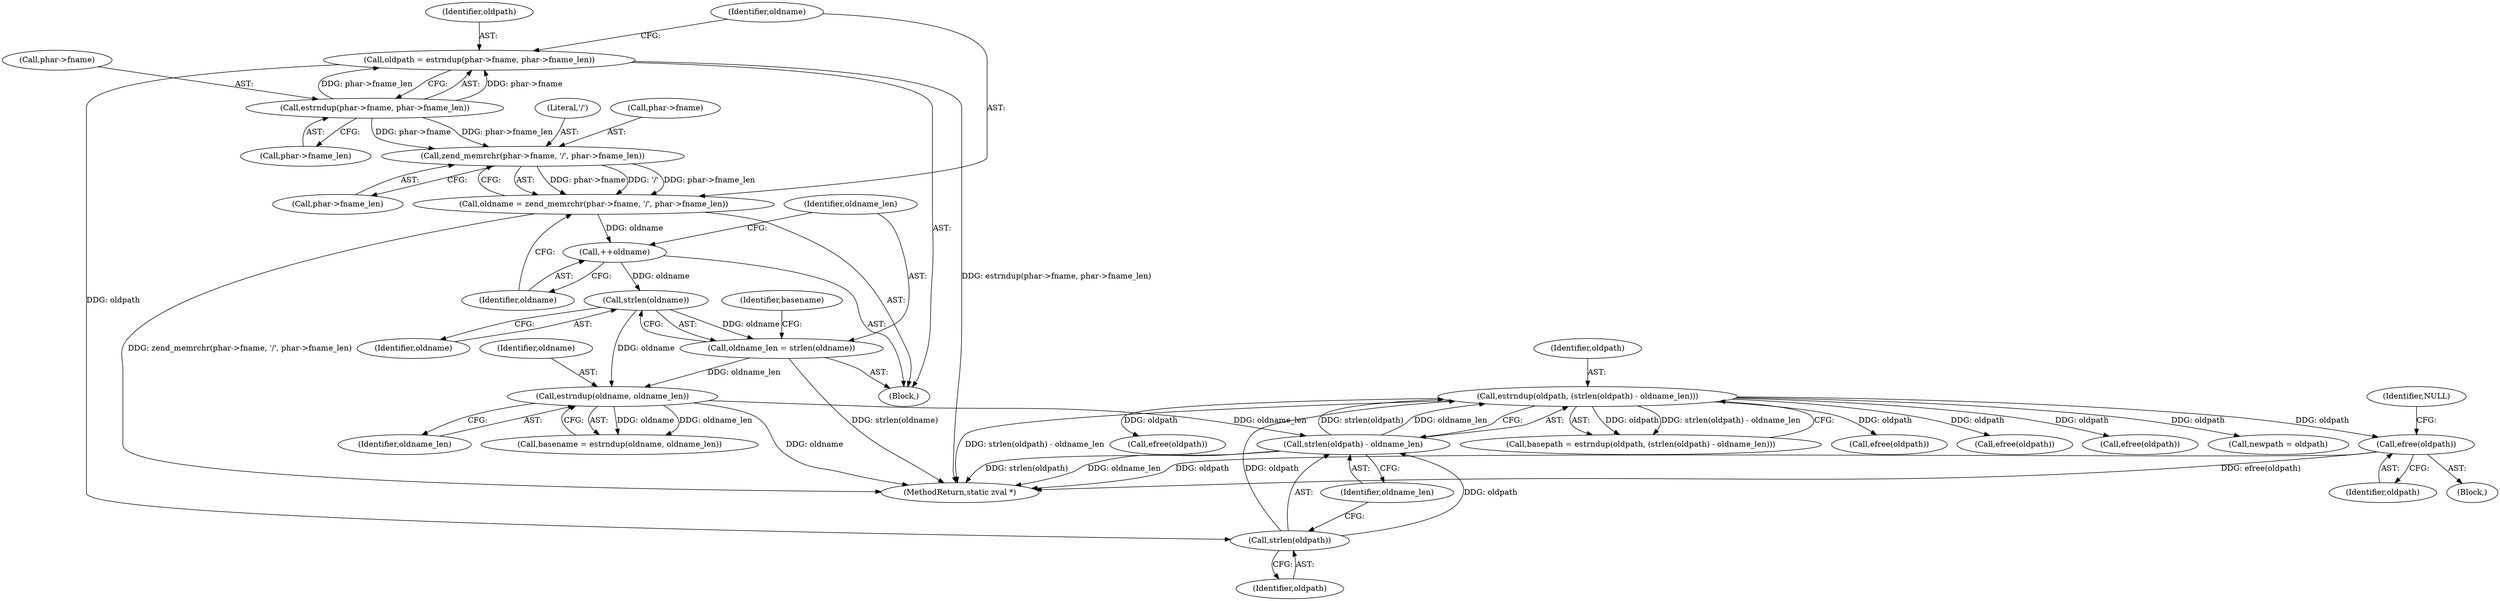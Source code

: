 digraph "0_php_b2cf3f064b8f5efef89bb084521b61318c71781b@API" {
"1000488" [label="(Call,efree(oldpath))"];
"1000321" [label="(Call,estrndup(oldpath, (strlen(oldpath) - oldname_len)))"];
"1000324" [label="(Call,strlen(oldpath))"];
"1000278" [label="(Call,oldpath = estrndup(phar->fname, phar->fname_len))"];
"1000280" [label="(Call,estrndup(phar->fname, phar->fname_len))"];
"1000323" [label="(Call,strlen(oldpath) - oldname_len)"];
"1000305" [label="(Call,estrndup(oldname, oldname_len))"];
"1000301" [label="(Call,strlen(oldname))"];
"1000297" [label="(Call,++oldname)"];
"1000287" [label="(Call,oldname = zend_memrchr(phar->fname, '/', phar->fname_len))"];
"1000289" [label="(Call,zend_memrchr(phar->fname, '/', phar->fname_len))"];
"1000299" [label="(Call,oldname_len = strlen(oldname))"];
"1000326" [label="(Identifier,oldname_len)"];
"1000322" [label="(Identifier,oldpath)"];
"1000321" [label="(Call,estrndup(oldpath, (strlen(oldpath) - oldname_len)))"];
"1000491" [label="(Identifier,NULL)"];
"1000305" [label="(Call,estrndup(oldname, oldname_len))"];
"1000289" [label="(Call,zend_memrchr(phar->fname, '/', phar->fname_len))"];
"1000512" [label="(Call,efree(oldpath))"];
"1000379" [label="(Call,efree(oldpath))"];
"1000307" [label="(Identifier,oldname_len)"];
"1000303" [label="(Call,basename = estrndup(oldname, oldname_len))"];
"1000488" [label="(Call,efree(oldpath))"];
"1000298" [label="(Identifier,oldname)"];
"1000300" [label="(Identifier,oldname_len)"];
"1000576" [label="(Call,efree(oldpath))"];
"1000278" [label="(Call,oldpath = estrndup(phar->fname, phar->fname_len))"];
"1000484" [label="(Call,newpath = oldpath)"];
"1000489" [label="(Identifier,oldpath)"];
"1000280" [label="(Call,estrndup(phar->fname, phar->fname_len))"];
"1000319" [label="(Call,basepath = estrndup(oldpath, (strlen(oldpath) - oldname_len)))"];
"1000323" [label="(Call,strlen(oldpath) - oldname_len)"];
"1000281" [label="(Call,phar->fname)"];
"1000284" [label="(Call,phar->fname_len)"];
"1000287" [label="(Call,oldname = zend_memrchr(phar->fname, '/', phar->fname_len))"];
"1000304" [label="(Identifier,basename)"];
"1000399" [label="(Block,)"];
"1000302" [label="(Identifier,oldname)"];
"1000299" [label="(Call,oldname_len = strlen(oldname))"];
"1000301" [label="(Call,strlen(oldname))"];
"1000297" [label="(Call,++oldname)"];
"1000279" [label="(Identifier,oldpath)"];
"1000106" [label="(Block,)"];
"1000324" [label="(Call,strlen(oldpath))"];
"1000293" [label="(Literal,'/')"];
"1000306" [label="(Identifier,oldname)"];
"1000288" [label="(Identifier,oldname)"];
"1000501" [label="(Call,efree(oldpath))"];
"1000294" [label="(Call,phar->fname_len)"];
"1000290" [label="(Call,phar->fname)"];
"1000686" [label="(MethodReturn,static zval *)"];
"1000325" [label="(Identifier,oldpath)"];
"1000488" -> "1000399"  [label="AST: "];
"1000488" -> "1000489"  [label="CFG: "];
"1000489" -> "1000488"  [label="AST: "];
"1000491" -> "1000488"  [label="CFG: "];
"1000488" -> "1000686"  [label="DDG: oldpath"];
"1000488" -> "1000686"  [label="DDG: efree(oldpath)"];
"1000321" -> "1000488"  [label="DDG: oldpath"];
"1000321" -> "1000319"  [label="AST: "];
"1000321" -> "1000323"  [label="CFG: "];
"1000322" -> "1000321"  [label="AST: "];
"1000323" -> "1000321"  [label="AST: "];
"1000319" -> "1000321"  [label="CFG: "];
"1000321" -> "1000686"  [label="DDG: strlen(oldpath) - oldname_len"];
"1000321" -> "1000319"  [label="DDG: oldpath"];
"1000321" -> "1000319"  [label="DDG: strlen(oldpath) - oldname_len"];
"1000324" -> "1000321"  [label="DDG: oldpath"];
"1000323" -> "1000321"  [label="DDG: strlen(oldpath)"];
"1000323" -> "1000321"  [label="DDG: oldname_len"];
"1000321" -> "1000379"  [label="DDG: oldpath"];
"1000321" -> "1000484"  [label="DDG: oldpath"];
"1000321" -> "1000501"  [label="DDG: oldpath"];
"1000321" -> "1000512"  [label="DDG: oldpath"];
"1000321" -> "1000576"  [label="DDG: oldpath"];
"1000324" -> "1000323"  [label="AST: "];
"1000324" -> "1000325"  [label="CFG: "];
"1000325" -> "1000324"  [label="AST: "];
"1000326" -> "1000324"  [label="CFG: "];
"1000324" -> "1000323"  [label="DDG: oldpath"];
"1000278" -> "1000324"  [label="DDG: oldpath"];
"1000278" -> "1000106"  [label="AST: "];
"1000278" -> "1000280"  [label="CFG: "];
"1000279" -> "1000278"  [label="AST: "];
"1000280" -> "1000278"  [label="AST: "];
"1000288" -> "1000278"  [label="CFG: "];
"1000278" -> "1000686"  [label="DDG: estrndup(phar->fname, phar->fname_len)"];
"1000280" -> "1000278"  [label="DDG: phar->fname"];
"1000280" -> "1000278"  [label="DDG: phar->fname_len"];
"1000280" -> "1000284"  [label="CFG: "];
"1000281" -> "1000280"  [label="AST: "];
"1000284" -> "1000280"  [label="AST: "];
"1000280" -> "1000289"  [label="DDG: phar->fname"];
"1000280" -> "1000289"  [label="DDG: phar->fname_len"];
"1000323" -> "1000326"  [label="CFG: "];
"1000326" -> "1000323"  [label="AST: "];
"1000323" -> "1000686"  [label="DDG: oldname_len"];
"1000323" -> "1000686"  [label="DDG: strlen(oldpath)"];
"1000305" -> "1000323"  [label="DDG: oldname_len"];
"1000305" -> "1000303"  [label="AST: "];
"1000305" -> "1000307"  [label="CFG: "];
"1000306" -> "1000305"  [label="AST: "];
"1000307" -> "1000305"  [label="AST: "];
"1000303" -> "1000305"  [label="CFG: "];
"1000305" -> "1000686"  [label="DDG: oldname"];
"1000305" -> "1000303"  [label="DDG: oldname"];
"1000305" -> "1000303"  [label="DDG: oldname_len"];
"1000301" -> "1000305"  [label="DDG: oldname"];
"1000299" -> "1000305"  [label="DDG: oldname_len"];
"1000301" -> "1000299"  [label="AST: "];
"1000301" -> "1000302"  [label="CFG: "];
"1000302" -> "1000301"  [label="AST: "];
"1000299" -> "1000301"  [label="CFG: "];
"1000301" -> "1000299"  [label="DDG: oldname"];
"1000297" -> "1000301"  [label="DDG: oldname"];
"1000297" -> "1000106"  [label="AST: "];
"1000297" -> "1000298"  [label="CFG: "];
"1000298" -> "1000297"  [label="AST: "];
"1000300" -> "1000297"  [label="CFG: "];
"1000287" -> "1000297"  [label="DDG: oldname"];
"1000287" -> "1000106"  [label="AST: "];
"1000287" -> "1000289"  [label="CFG: "];
"1000288" -> "1000287"  [label="AST: "];
"1000289" -> "1000287"  [label="AST: "];
"1000298" -> "1000287"  [label="CFG: "];
"1000287" -> "1000686"  [label="DDG: zend_memrchr(phar->fname, '/', phar->fname_len)"];
"1000289" -> "1000287"  [label="DDG: phar->fname"];
"1000289" -> "1000287"  [label="DDG: '/'"];
"1000289" -> "1000287"  [label="DDG: phar->fname_len"];
"1000289" -> "1000294"  [label="CFG: "];
"1000290" -> "1000289"  [label="AST: "];
"1000293" -> "1000289"  [label="AST: "];
"1000294" -> "1000289"  [label="AST: "];
"1000299" -> "1000106"  [label="AST: "];
"1000300" -> "1000299"  [label="AST: "];
"1000304" -> "1000299"  [label="CFG: "];
"1000299" -> "1000686"  [label="DDG: strlen(oldname)"];
}
